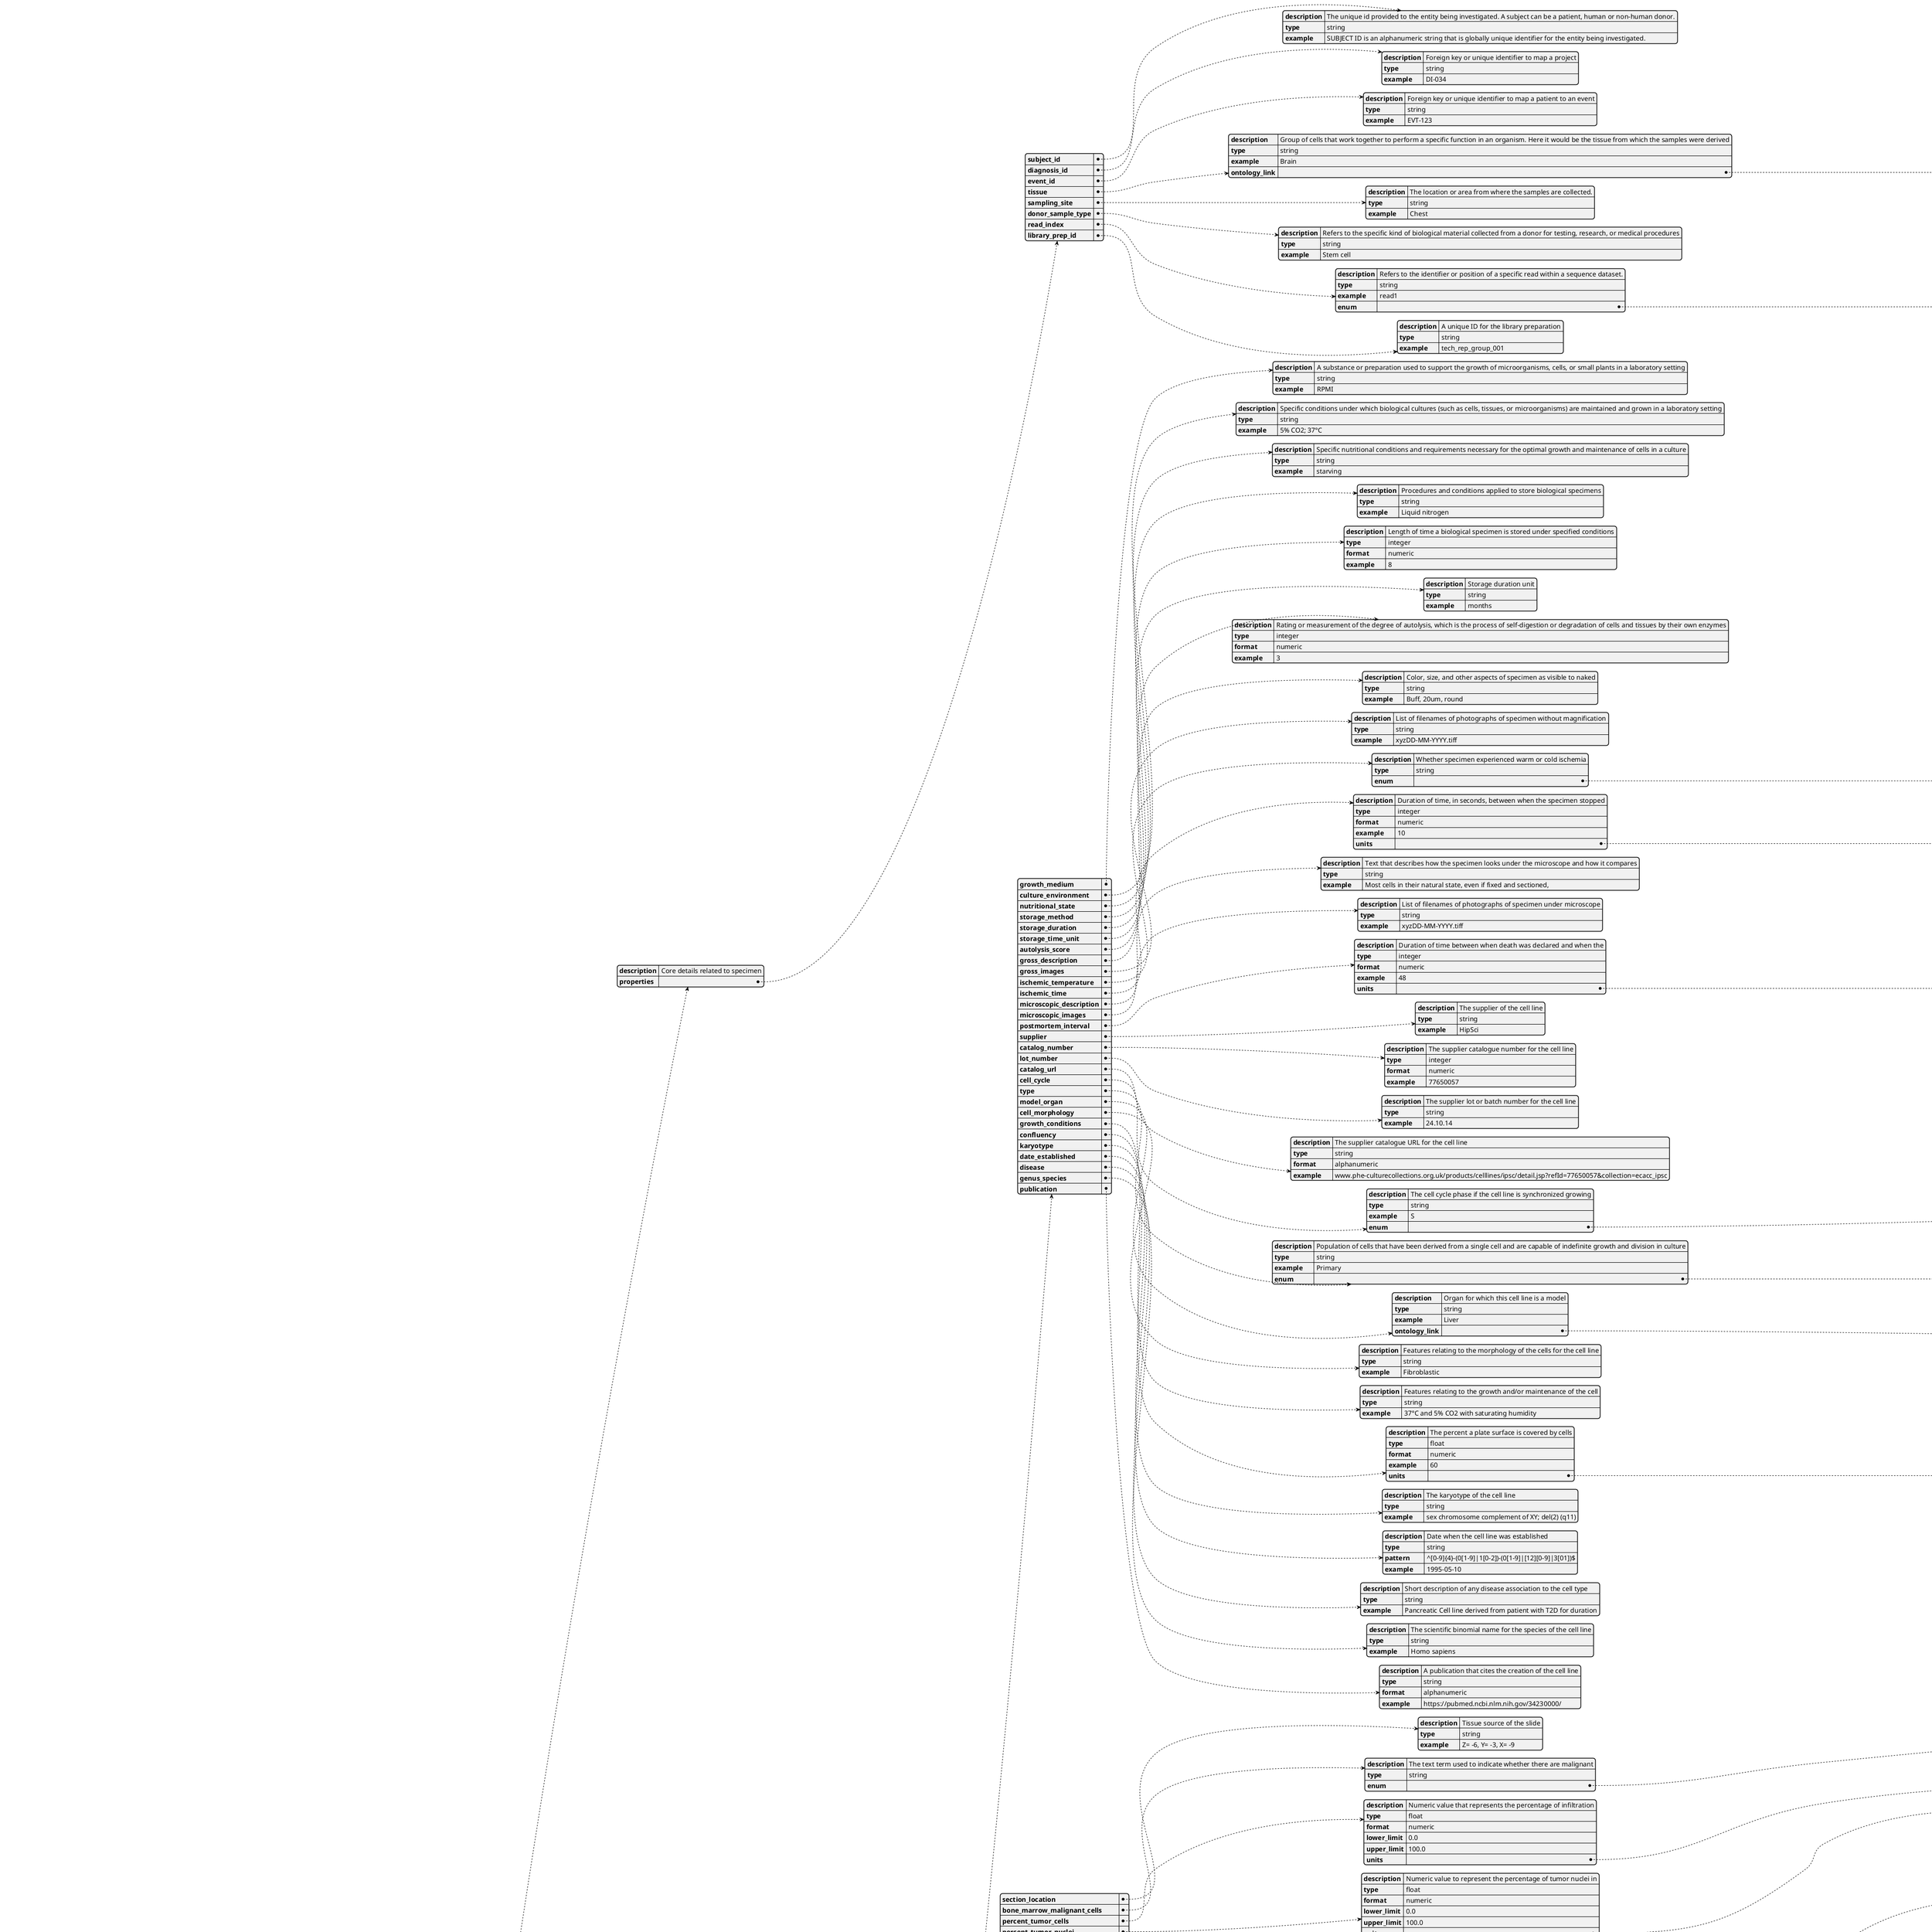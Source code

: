 @startyaml Specimen  
  Specimen:
    description: Describes the details related to specimen such as tissue, sampling
      site, preservation methods and platform
    properties:
      core:
        description: Core details related to specimen
        properties:
          subject_id:
            description: The unique id provided to the entity being investigated. A subject can be a patient, human or non-human donor.
            type: string
            example: SUBJECT ID is an alphanumeric string that is globally unique identifier for the entity being investigated.
          diagnosis_id:
            description: Foreign key or unique identifier to map a project
            type: string
            example: DI-034
          event_id:
            description: Foreign key or unique identifier to map a patient to an event
            type: string
            example: EVT-123
          tissue:
            description: Group of cells that work together to perform a specific function in an organism. Here it would be the tissue from which the samples were derived
            type: string
            example: Brain
            ontology_link:
              type: string
              description: Link to the ontology file
              url: https://www.ebi.ac.uk/ols4/ontologies/bto
          sampling_site:
            description: The location or area from where the samples are collected.
            type: string
            example: Chest
          donor_sample_type:
            description: Refers to the specific kind of biological material collected from a donor for testing, research, or medical procedures
            type: string
            example: Stem cell
          read_index:
            description: Refers to the identifier or position of a specific read within a sequence dataset.
            type: string
            example: read1
            enum:
            - read1
            - read2
            - read3
            - read4
            - index1
            - index2
            - single-end
            - non-indexed
          library_prep_id:
            description: A unique ID for the library preparation
            type: string
            example: tech_rep_group_001
      Cell-line:
        description: Details related to the cell-line from which the sample has been derived
        properties:
          growth_medium:
            description: A substance or preparation used to support the growth of microorganisms, cells, or small plants in a laboratory setting
            type: string
            example: RPMI
          culture_environment:
            description: Specific conditions under which biological cultures (such as cells, tissues, or microorganisms) are maintained and grown in a laboratory setting
            type: string
            example: 5% CO2; 37°C
          nutritional_state:
            description: Specific nutritional conditions and requirements necessary for the optimal growth and maintenance of cells in a culture
            type: string
            example: starving
          storage_method:
            description: Procedures and conditions applied to store biological specimens
            type: string
            example: Liquid nitrogen
          storage_duration:
            description: Length of time a biological specimen is stored under specified conditions
            type: integer
            format: numeric
            example: 8
          storage_time_unit:
            description: Storage duration unit
            type: string
            example: months
          autolysis_score:
            description: Rating or measurement of the degree of autolysis, which is the process of self-digestion or degradation of cells and tissues by their own enzymes
            type: integer
            format: numeric
            example: 3
          gross_description:
            description: Color, size, and other aspects of specimen as visible to naked
              eye
            type: string
            example: Buff, 20um, round
          gross_images:
            description: List of filenames of photographs of specimen without magnification
            type: string
            example: xyzDD-MM-YYYY.tiff
          ischemic_temperature:
            description: Whether specimen experienced warm or cold ischemia
            type: string
            enum:
            - Warm
            - Cold
          ischemic_time:
            description: Duration of time, in seconds, between when the specimen stopped
              receiving oxygen and when it was preserved or processed
            type: integer
            format: numeric
            example: 10
            units:
              description: Unit is a quantity of constant magnitude which is used to
                measure the magnitudes of other quantities of the same manner
              uom: mins
              encoding: UTF-8
          microscopic_description:
            description: Text that describes how the specimen looks under the microscope and how it compares
              with normal cells
            type: string
            example: Most cells in their natural state, even if fixed and sectioned,
              are almost invisible in an ordinary light microscope
          microscopic_images:
            description: List of filenames of photographs of specimen under microscope
            type: string
            example: xyzDD-MM-YYYY.tiff
          postmortem_interval:
            description: Duration of time between when death was declared and when the
              specimen was preserved or processed
            type: integer
            format: numeric
            example: 48
            units:
              description: Unit is a quantity of constant magnitude which is used to
                measure the magnitudes of other quantities of the same manner
              uom: hours
              encoding: UTF-8
          supplier:
            description: The supplier of the cell line
            type: string
            example: HipSci
          catalog_number:
            description: The supplier catalogue number for the cell line
            type: integer
            format: numeric
            example: 77650057
          lot_number:
            description: The supplier lot or batch number for the cell line
            type: string
            example: 24.10.14
          catalog_url:
            description: The supplier catalogue URL for the cell line
            type: string
            format: alphanumeric
            example: www.phe-culturecollections.org.uk/products/celllines/ipsc/detail.jsp?refId=77650057&collection=ecacc_ipsc
          cell_cycle:
            description: The cell cycle phase if the cell line is synchronized growing
              cells or the phase is known.
            type: string
            example: S
            enum:
            - S
            - G1
            - M
            - Synchronous
          type:
            description: Population of cells that have been derived from a single cell and are capable of indefinite growth and division in culture
            type: string
            example: Primary
            enum:
            - Primary
            - Immortalized
            - Stem cell
            - Stem cell-derived
            - Induced pluripotent
            - Synthetic
          model_organ:
            description: Organ for which this cell line is a model
            type: string
            example: Liver
            ontology_link:
              type: string
              description: Link to the ontology file
              url: https://www.ebi.ac.uk/ols4/ontologies/uberon
          cell_morphology:
            description: Features relating to the morphology of the cells for the cell line
            type: string
            example: Fibroblastic
          growth_conditions:
            description: Features relating to the growth and/or maintenance of the cell
              lines
            type: string
            example: 37°C and 5% CO2 with saturating humidity
          confluency:
            description: The percent a plate surface is covered by cells
            type: float
            format: numeric
            example: 60
            units:
              description: Unit is a quantity of constant magnitude which is used to
                measure the magnitudes of other quantities of the same manner
              uom: '%'
              encoding: UTF-8
          karyotype:
            description: The karyotype of the cell line
            type: string
            example: sex chromosome complement of XY; del(2) (q11)
          date_established:
            description: Date when the cell line was established
            type: string
            pattern: "^[0-9]{4}-(0[1-9]|1[0-2])-(0[1-9]|[12][0-9]|3[01])$"
            example: 1995-05-10
          disease:
            description: Short description of any disease association to the cell type
            type: string
            example: Pancreatic Cell line derived from patient with T2D for duration
              of 6.5 years
          genus_species:
            description: The scientific binomial name for the species of the cell line
            type: string
            example: Homo sapiens
          publication:
            description: A publication that cites the creation of the cell line
            type: string
            format: alphanumeric
            example: https://pubmed.ncbi.nlm.nih.gov/34230000/
      slide:
        description: Small, flat, usually rectangular piece of glass or plastic on which a sample of material, such as cells, tissues, or microorganisms, is mounted for microscopic examination
        properties:
          section_location:
            description: Tissue source of the slide
            type: string
            example: Z= -6, Y= -3, X= -9
          bone_marrow_malignant_cells:
            description: The text term used to indicate whether there are malignant
              cells in the bone marrow
            type: string
            enum:
            - Yes
            - No
            - Unknown
            - Not Reported
          percent_tumor_cells:
            description: Numeric value that represents the percentage of infiltration
              by tumor cells in a sample
            type: float
            format: numeric
            lower_limit: 0.0
            upper_limit: 100.0
            units:
              description: Unit is a quantity of constant magnitude which is used to
                measure the magnitudes of other quantities of the same manner
              uom: '%'
              encoding: UTF-8
          percent_tumor_nuclei:
            description: Numeric value to represent the percentage of tumor nuclei in
              a malignant neoplasm sample or specimen
            type: float
            format: numeric
            lower_limit: 0.0
            upper_limit: 100.0
            units:
              description: Unit is a quantity of constant magnitude which is used to
                measure the magnitudes of other quantities of the same manner
              uom: '%'
              encoding: UTF-8
          prostatic_chips_positive_count:
            description: The text term used to describe the number of positive prostatic chips, 
                which are generated from transurethral resection of the prostate (TURP) procedures 
                and are generally used for relieving urinary obstruction due to nodular hyperplasia 
                of the prostate
            type: integer
            format: numeric
            example: 9
          prostatic_chips_total_count:
            description: The text term used to describe the total number of prostatic
              chips, which are generated from transurethral resection of the prostate
              (TURP) procedures and are generally used for relieving urinary obstruction
              due to nodular hyperplasia of the prostate (benign prostatic hyperplasia)
            type: integer
            format: numeric
            example: 18
          prostatic_involvement_percentage:
            description: Numeric value that represents the percentage of prostatic involvement
              found in a specific tissue sample
            type: float
            format: numeric
            example: 7
            lower_limit: 0.0
            upper_limit: 100.0
      sample:
        description: Portion of material taken from a larger sample, typically for the purpose of analysis or examination
        properties:
          preservation_method:
            description: Text term that represents the method used to preserve the sample.
            type: string
            example: EDTA
            enum:
            - Cryopreserved
            - EDTA
            - FFPE
            - Fresh
            - Frozen
            - OCT
            - Snap
            - Frozen
            - Unknown
            - Not Reported
          specimen_type:
            description: The type of a material sample taken from a biological entity
              for testing, diagnostic, propagation, treatment or research purposes.
              This includes particular types of cellular molecules, cells, tissues,
              organs, body fluids, embryos, and body excretory substances
            type: string
            example: 2D Modified Conditionally Reprogrammed Cells
            enum:
            - 2D Classical Conditionally Reprogrammed Cells
            - 2D Modified Conditionally Reprogrammed Cells
            - 3D Air-Liquid Interface Organoid
            - 3D Neurosphere
            - 3D Organoid
            - Adherent Cell Line
            - Bone Marrow Components NOS
            - Bone Marrow NOS
            - Buccal Cells
            - Buffy Coat
            - Cell
            - Control Analyte;Derived Cell Line
            - Derived Cell Lines and Sorted Cells
            - EBV Immortalized
            - Fibroblasts from Bone Marrow
            - Granulocytes
            - Human Original Cells
            - Liquid Suspension Cell Line
            - Lymphocytes
            - Lymphoid
            - Mixed Adherent Suspension
            - Mononuclear Cells from Bone Marrow
            - Peripheral Blood Components NOS
            - Peripheral Blood NOS
            - Peripheral Whole Blood
            - Plasma
            - Pleural Effusion
            - Saliva
            - Serum
            - Solid Tissue
            - Sorted Cells
            - Sputum
            - Whole Bone Marrow
            - Unknown
            - Not Reported
            ontology_link:
              type: string
              description: Link to the ontology file
              url: https://bioportal.bioontology.org/ontologies/NCIT?p=classes&conceptid=http%3A%2F%2Fncicb.nci.nih.gov%2Fxml%2Fowl%2FEVS%2FThesaurus.owl%23C70713
          tissue_type:
            description: Text term that represents a description of the kind of tissue
              collected with respect to disease status or proximity to tumor tissue
            type: string
            example: Abnormal
            enum:
            - Abnormal
            - Normal
            - Peritumoral
            - Tumor
            - Unknown
            - Not Reported
            ontology_link:
              type: string
              description: Link to the ontology file
              url: https://bioportal.bioontology.org/ontologies/NCIT?p=classes&conceptid=http%3A%2F%2Fncicb.nci.nih.gov%2Fxml%2Fowl%2FEVS%2FThesaurus.owl%23C19697
          tumor_descriptor:
            description: Text that describes the kind of disease present in the tumor
              specimen as related to a specific timepoint.
            type: string
            example: NOS
            enum:
            - Metastatic
            - New Primary
            - NOS
            - Premalignant
            - Primary
            - Recurrence
            - Xenograft
            - Unknown
            - Not Reported
            - Not Applicable
          biospecimen_anatomic_site:
            description: Text term that represents the name of the primary disease site
              of the submitted tumor sample
            type: string
            example: Gland
            enum:
            - Sacrum
            - Salivary Gland
            - Scalp
            - Scapula
            - Sciatic Nerve
            - Scrotum
            - Seminal Vesicle
            - Shoulder
            - Sigmoid Colon
            - Sinus
            - Sinus(es)
            - Maxillary
            - Skeletal Muscle
            - Skin
            - Skull
            - Small Bowel
            - Small Bowel - Mucosa Only
            - Small Finger
            - Soft Tissue
            - Spinal Column
            - Spinal Cord
            - Spleen
            - Splenic Flexure
            - Sternum
            - Stomach
            - Stomach - Mucosa Only
            - Subcutaneous Tissue
            - Subglottis
            - Sublingual Gland
            - Submandibular Gland
            - Supraglottis
            - Synovium
            - Temporal Cortex
            - Tendon
            - Testis
            - Thigh
            - Thoracic Spine
            - Thorax
            - Throat
            - Thumb
            - Thymus
            - Thyroid
            - Tibia
            - Tongue
            - Tonsil
            - Tonsil (Pharyngeal)
            - Trachea / Major Bronchi
            - Transverse Colon
            - Trunk
            - Umbilical Cord
            - Ureter
            - Urethra
            - Urinary Tract
            - Uterus
            - Uvula
            - Vagina
            - Vas Deferens
            - Vein
            - Venous
            - Vertebra
            - Vulva
            - White Blood Cells
            - Wrist
            - Other
            - Unknown
            - Not Reported
            - Not Allowed To Collect
          biospecimen_laterality:
            description: For tumors in paired organs, designates the side on which the
              specimen was obtained.
            type: string
            example: Bilateral
            enum:
            - Bilateral
            - Left
            - Right
            - Unknown
            - Not Reported
          catalog_reference:
            description: HCMI catalog reference number for cancer model
            type: string
            pattern: "^HCM-CSHL-\\d{4}-[A-Z]\\d{2}$"
            example: HCM-CSHL-0459-C17
          current_weight:
            description: Numeric value that represents the current weight of the sample,
              measured in milligrams.
            type: float
            format: numeric
            example: 76.8
            units:
              description: Unit is a quantity of constant magnitude which is used to
                measure the magnitudes of other quantities of the same manner
              uom: mg
              encoding: UTF-8
          days_to_collection:
            description: The number of days from the index date to the date a sample
              was collected for a specific study or project.
            type: integer
            format: numeric
            example: 3
            units:
              description: Unit is a quantity of constant magnitude which is used to
                measure the magnitudes of other quantities of the same manner
              uom: days
              encoding: UTF-8
          days_to_sample_procurement:
            description: The number of days from the index date to the date a patient
              underwent a procedure (e.g. surgical resection) yielding a sample that
              was eventually used for research.
            type: integer
            format: numeric
            example: 4
            units:
              description: Unit is a quantity of constant magnitude which is used to
                measure the magnitudes of other quantities of the same manner
              uom: days
              encoding: UTF-8
          diagnosis_pathologically_confirmed:
            description: The histologic description of tissue or cells confirmed by
              a pathology review of frozen or formalin fixed slide(s) completed after
              the diagnostic pathology review of the tumor sample used to extract analyte(s).
            type: boolean
          distance_normal_to_tumor:
            description: Text term to signify the distance between the tumor tissue
              and the normal control tissue that was procured for matching normal DNA.
            type: string
            enum:
            - Adjacent (< or = 2cm)
            - Distal (>2cm)
            - Unknown
            - Not Reported
          distributor_reference:
            description: Distributor reference number for cancer model.
            type: string
            example: 23.11d
          freezing_method:
            description: Text term that represents the method used for freezing the
              sample.
            type: string
            example: cryopreservation
          growth_rate:
            description: Rate at which the model grows, measured as hours to time to
              split.
            type: integer
            format: numeric
            example: 72
            units:
              description: Unit is a quantity of constant magnitude which is used to
                measure the magnitudes of other quantities of the same manner
              uom: hours
              encoding: UTF-8
          initial_weight:
            description: Numeric value that represents the initial weight of the sample,
              measured in milligrams
            type: integer
            format: numeric
            example: 56
            units:
              description: Unit is a quantity of constant magnitude which is used to
                measure the magnitudes of other quantities of the same manner
              uom: mg
              encoding: UTF-8
          intermediate_dimension:
            description: Intermediate dimension of the sample, in millimeters.
            type: integer
            format: numeric
            example: 19
            units:
              description: Unit is a quantity of constant magnitude which is used to
                measure the magnitudes of other quantities of the same manner
              uom: mm
              encoding: UTF-8
          longest_dimension:
            description: Numeric value that represents the longest dimension of the
              sample, measured in millimeters.
            type: integer
            format: numeric
            example: 20
            units:
              description: Unit is a quantity of constant magnitude which is used to
                measure the magnitudes of other quantities of the same manner
              uom: mm
              encoding: UTF-8
          method_of_sample_procurement:
            description: The method used to procure the sample used to extract analyte(s)
            type: string
            example: Autopsy
            enum:
            - Abdomino-perineal Resection of Rectum
            - Anterior Resection of Rectum
            - Ascites Drainage
            - Aspirate
            - Autopsy
            - Biopsy
            - Blood Draw
            - Bone Marrow Aspirate
            - Buccal Mucosal Resection
            - Core Biopsy
            - Cystectomy
            - Deep Parotidectomy
            - Endo Rectal Tumor Resection
            - Endolaryngeal Excision
            - Endoscopic Biopsy
            - Endoscopic Mucosal Resection (EMR)
            - Enucleation
            - Excisional Biopsy
            - Fine Needle Aspiration
            - Full Hysterectomy
            - Glossectomy
            - Gross Total Resection
            - Hand Assisted Laparoscopic Radical Nephrectomy
            - Hysterectomy NOS
            - Incisional Biopsy
            - Indeterminant
            - Laparoscopic Biopsy
            - Laparoscopic Partial Nephrectomy
            - Laparoscopic Radical Nephrectomy
            - Laparoscopic Radical Prostatectomy with Robotics
            - Laparoscopic Radical Prostatectomy without Robotics
            - Laryngopharyngectomy
            - Left Hemicolectomy
            - Liquid Biopsy
            - Lobectomy
            - Local Resection (Exoresection
            - wall resection)
            - Lumpectomy
            - Lymph Node Dissection
            - Lymphadenectomy
            - Mandibulectomy
            - Maxillectomy
            - Metastasectomy
            - Modified Radical Mastectomy
            - Needle Biopsy
            - Omentectomy
            - Oophorectomy
            - Open Craniotomy
            - Open Partial Nephrectomy
            - Open Radical Nephrectomy
            - Open Radical Prostatectomy
            - Orchiectomy
            - Other Surgical Resection
            - Palatectomy
            - Pan-Procto Colectomy
            - Pancreatectomy
            - Paracentesis
            - Parotidectomy
            - NOS
            - Partial Hepatectomy
            - Partial Laryngectomy
            - Partial Maxillectomy
            - Partial Nephrectomy
            - Peritoneal Lavage
            - Pneumonectomy
            - Punch Biopsy
            - Radical Hysterectomy
            - Radical Maxillectomy
            - Radical Nephrectomy
            - Radical Prostatectomy
            - Right Hemicolectomy
            - Salpingectomy
            - Salpingo-oophorectomy
            - Sigmoid Colectomy
            - Simple Hysterectomy
            - Simple Mastectomy
            - Subtotal Prostatectomy
            - Subtotal Resection
            - Superficial Parotidectomy
            - Supracervical Hysterectomy
            - Supracricoid Laryngectomy
            - Supraglottic Laryngectomy
            - Surgical Resection
            - Thoracentesis
            - Thoracoscopic Biopsy
            - Tonsillectomy
            - Total Colectomy
            - Total Hepatectomy
            - Total Laryngectomy
            - Total Mastectomy
            - Total Nephrectomy
            - Transoral Laser Excision
            - Transplant
            - Transurethral resection (TURBT)
            - Transurethral Resection (TURP)
            - Transverse Colectomy
            - Tumor Debulking
            - Tumor Resection
            - Vertical Hemilaryngectomy
            - Wedge Resection
            - Whipple Procedure
            - Other
            - Unknown
            - Not Reported
            - Not Allowed To Collect
          passage_count:
            description: Number of passages (splits) between the original tissue and
              this model.
            type: integer
            format: numeric
            example: 3
          pathology_report_uuid:
            description: UUID of the related pathology report
            type: string
            pattern: "^UUID\\d+$"
            example: UUID42561
          sample_ordinal:
            description: A number describing the samples place in an ordered sequence.
            type: integer
            format: numeric
            example: 119
          shortest_dimension:
            description: Numeric value that represents the shortest dimension of the
              sample, measured in millimeters
            type: integer
            format: numeric
            example: 9
            units:
              description: Unit is a quantity of constant magnitude which is used to
                measure the magnitudes of other quantities of the same manner
              uom: mm
              encoding: UTF-8
          time_between_clamping_and_freezing:
            description: Numeric representation of the elapsed time between the surgical
              clamping of blood supply and freezing of the sample, measured in minutes.
            type: integer
            format: numeric
            example: 9
            units:
              description: Unit is a quantity of constant magnitude which is used to
                measure the magnitudes of other quantities of the same manner
              uom: mins
              encoding: UTF-8
          time_between_excision_and_freezing:
            description: Numeric representation of the elapsed time between the excision
              and freezing of the sample, measured in minutes.
            type: integer
            format: numeric
            example: 5
            units:
              description: Unit is a quantity of constant magnitude which is used to
                measure the magnitudes of other quantities of the same manner
              uom: mins
              encoding: UTF-8
          tissue_collection_type:
            description: The text term used to describe the type of collection used
              to obtain tissue
            type: string
            enum:
            - Prospective
            - Retrospective
          tumor_code:
            description: Diagnostic tumor code of the tissue sample source.
            type: string
            enum:
            - Acute Leukemia of Ambiguous Lineage (ALAL)
            - Acute lymphoblastic leukemia (ALL)
            - Acute myeloid leukemia (AML)
            - Anal Cancer (all types)
            - Cervical Cancer (all types)
            - Clear cell sarcoma of the kidney (CCSK)
            - Ependymoma
            - Glioblastoma (GBM)
            - Low grade glioma (LGG)
            - Medulloblastoma
            - Other
            - Rhabdoid tumor
            - Diffuse Large B-Cell Lymphoma (DLBCL)
            - Ewing sarcoma
            - Induction Failure AML (AML-IF)
            - Lung Cancer (all types)
            - Neuroblastoma (NBL)
            - Anaplastic large cell lymphoma
            - Burkitt lymphoma (BL)
            - Non cancerous tissue
            - Osteosarcoma (OS)
            - Rhabdoid tumor (kidney) (RT)
            - Rhabdomyosarcoma
            - Soft tissue sarcoma
            - Non-rhabdomyosarcoma
            - Wilms tumor (WT)
            ontology_link:
              type: string
              description: Link to the ontology file
              url: https://bioportal.bioontology.org/ontologies/NCIT?p=classes&conceptid=http%3A%2F%2Fncicb.nci.nih.gov%2Fxml%2Fowl%2FEVS%2FThesaurus.owl%23C177615
          tumor_code_id:
            description: BCR-defined id code for the tumor sample.
            type: integer
            format: numeric
            enum:
            - 0
            - 1
            - 2
            - 3
            - 4
            - 10
            - 15
            - 20
            - 21
            - 30
            - 40
            - 41
            - 50
            - 51
            - 52
            - 60
            - 61
            - 62
            - 63
            - 64
            - 65
            - 70
            - 71
            - 80
            - 81
          fresh_slicing_method:
            description: The method by which fresh tissue was sliced
            type: string
            example: Vibrotome
          final_slicing_method:
            description: The method by which the final slice was obtained
            type: string
            example: Cryosectioning
          post_resection_interval:
            description: Length of time between surgical resection and fresh slicing
              of tissue
            type: integer
            format: numeric
            example: 11
            units:
              description: Unit is a quantity of constant magnitude which is used to
                measure the magnitudes of other quantities of the same manner
              uom: min
              encoding: UTF-8
          post_resection_interval_unit:
            description: The unit of time in which the post resection interval is expressed
            type: string
            example: day
          pre_final_slice_preservation_method:
            description: Tissue preservation method used prior to final slicing
            type: string
            example: freezing
          post_final_slicing_interval:
            description: Length of time between secondary slicing and hybridization
            type: integer
            format: numeric
            example: 7
          post_final_slicing_interval_unit:
            description: The unit of time in which the post final slicing interval is
              expressed
            type: string
            example: day
          permeabilisation_time:
            description: The permeabilisation time in time units that the tissue was
              exposed to
            type: integer
            format: numeric
            example: 12
            units:
              description: Unit is a quantity of constant magnitude which is used to
                measure the magnitudes of other quantities of the same manner
              uom: mins
              encoding: UTF-8
          permeabilisation_time_unit:
            description: The unit in which permeabilisation time is expressed
            type: string
            example: mins
      Read group:
        description: Used to keep track of the different sources of sequencing data within a single sequencing experiment
        properties:
          experiment_name:
            description: Submitter-defined name for the experiment
            type: string
            example: RNA sequencing
          is_paired_end:
            description:  indicates whether each read in a dataset is part of a paired-end sequencing experiment
            type: boolean
            enum:
            - True
            - False
          library_name:
            description: Name or identifier assigned to a library in a sequencing experiment
            type: string
            example: Total RNA library
          library_selection:
            description: Method used to select the DNA fragments that are included in a sequencing library
            type: string
            example: miRNA Size Fractionation
            enum:
            - Affinity Enrichment
            - Hybrid Selection
            - miRNA Size Fractionation
            - Other
            - PCR
            - Poly-T Enrichment
            - Random
            - rRNA Depletion
          library_strategy:
            description: Overall approach or method used to create a sequencing library from a biological sample
            type: string
            example: Bisulfite-Seq
            enum:
            - ATAC-Seq
            - Bisulfite-Seq
            - ChIP-Seq
            - HiChIP
            - m6A MeRIP-Seq
            - miRNA-Seq
            - RNA-Seq
            - scATAC-Seq
            - scRNA-Seq
            - Targeted Sequencing
            - WGS
            - WXS
          platform:
            description: Name of the platform used to obtain data
            type: string
            example: PacBio
            enum:
            - Complete Genomics
            - Illumina
            - Ion Torrent
            - LS454
            - Other
            - PacBio
            - SOLiD
          read_group_name:
            description: Refers to a set of reads that are generated from a single run
              of a sequencing instrument
            type: string
            example: ID:H0164.2
          read_length:
            description: Number of base pairs in a DNA sequence read obtained from a sequencing experiment
            type: integer
            format: numeric
            example: 60
          sequencing_center:
            description: Name of the center that provided the sequence files
            type: string
            example: Donelly, Norwegian
          target_capture_kit:
            description: Description that can uniquely identify a target capture kit.
              Suggested value is a combination of vendor, kit name, and kit version
            type: string
            enum:
            - Custom AmpliSeq Cancer Hotspot GENIE-MDA Augmented Panel v1 - 46 Genes
            - Custom GENIE-DFCI OncoPanel - 275 Genes
            - Custom GENIE-DFCI Oncopanel - 300 Genes
            - Custom GENIE-DFCI Oncopanel - 447 Genes
            - Custom HaloPlex DLBCL Panel - 370 Genes
            - Custom Ion AmpliSeq Hotspot GENIE-MOSC3 Augmented Panel - 74 Genes
            - Custom Large Construct Capture TARGET-OS Panel - 8 Genes
            - Custom MSK IMPACT Panel - 341 Genes
            - Custom MSK IMPACT Panel - 410 Genes
            - Custom MSK IMPACT Panel - 468 Genes
            - Custom Myeloid GENIE-VICC Panel - 37 Genes
            - Custom Personalis ACEcp VAREPOP-APOLLO Panel v2
            - Custom PGDX SureSelect CancerSelect VAREPOP-APOLLO Panel - 203 Genes
            - Custom PGDX SureSelect CancerSelect VAREPOP-APOLLO Panel - 88 Genes
            - Custom SeqCap EZ BeatAML Panel - 12.5 Mb
            - Custom SeqCap EZ HGSC VCRome v2.1 ER Augmented v1
            - Custom SeqCap EZ HGSC VCRome v2.1 ER Augmented v2
            - Custom SeqCap EZ TARGET-OS Panel - 7.0 Mb
            - Custom Solid Tumor GENIE-VICC Panel - 34 Genes
            - Custom SureSelect CGCI-BLGSP Panel - 4.6 Mb
            - Custom SureSelect CGCI-BLGSP Panel - 7.8 Mb
            - Custom SureSelect CGCI-HTMCP-CC KMT2D And Hotspot Panel - 37.0 Kb
            - Custom SureSelect CGCI-HTMCP-CC Panel - 19.7 Mb
            - Custom SureSelect GENIE-UHN Panel - 555 Genes
            - Custom SureSelect Human All Exon v1.1 Plus 3 Boosters
            - Custom SureSelect TARGET-AML_NBL_WT Panel - 2.8 Mb
            - Custom Twist Broad Exome v1.0 - 35.0 Mb
            - Custom Twist Broad PanCancer Panel - 396 Genes
            - Custom Twist MP2PRT-WT Panel - 52 Kb
            - Foundation Medicine T5a Panel - 322 Genes
            - Foundation Medicine T7 Panel - 429 Genes
            - Ion AmpliSeq Cancer Hotspot Panel v2
            - Ion AmpliSeq Comprehensive Cancer Panel
            - Nextera DNA Exome
            - Nextera Rapid Capture Exome v1.2
            - Not Applicable
            - SeqCap EZ HGSC VCRome v2.1
            - SeqCap EZ Human Exome v2.0
            - SeqCap EZ Human Exome v3.0
            - SureSelect Human All Exon v3
            - SureSelect Human All Exon v4
            - SureSelect Human All Exon v5
            - SureSelect Human All Exon v5 + UTR
            - TruSeq Amplicon Cancer Panel
            - TruSeq Exome Enrichment - 62 Mb
            - TruSeq RNA Exome
            - TruSight Myeloid Sequencing Panel
            - Twist Human Comprehensive Exome
            - xGen Exome Research Panel v1.0
            - Unknown
          adapter_name:
            description: Name of the sequencing adapter
            type: string
            example: H7xx
          adapter_sequence:
            description: Base sequence of the sequencing adapter
            type: string
            example: TCGCCTTA
          base_caller_name:
            description: Base calling is the process by which an order of nucleotides
              in a template is inferred during a sequencing reaction
            type: string
            example: Albacore
            enum:
            - Albacore
            - Guppy
            - Scrappie
            - Flappie
          base_caller_version:
            description: Version of the base caller
            type: string
            example: v2.1.10
          chipseq_antibody:
            description: The antibody used in the ChIP-Seq assay
            type: string
            example: abcam ab4729 anti-H3K27ac
          chipseq_target:
            description: Antibody target of the ChIP-Seq assay
            type: string
            example: H3K4me1
            enum:
            - H3K4me1
            - H3K4me3
            - H3K9me3
            - H3K27me3
            - H3K36me3
            - H3K27ac
            - Input Control
            - Unknown
          days_to_sequencing:
            description: Number of days between the date used for index and the date
              the read group was sequenced
            type: integer
            format: numeric
            example: 3
          flow_cell_barcode:
            description: Unique molecular identifier (barcode) that is added to DNA fragments during library preparation for sequencing
            type: string
          fragment_maximum_length:
            description: Maximum length of the sequenced fragments (e.g., as predicted
              by Agilent Bioanalyzer)
            type: integer
            format: numeric
            example: 600
          fragment_mean_length:
            description: Mean length of the sequenced fragments (e.g., as predicted
              by Agilent Bioanalyzer)
            type: integer
            format: numeric
            example: 550
          fragment_minimum_length:
            description: Minimum length of the sequenced fragments (e.g., as predicted
              by Agilent Bioanalyzer)
            type: integer
            format: numeric
            example: 300
          fragment_standard_deviation_length:
            description: Standard deviation of the sequenced fragments length (e.g.,
              as predicted by Agilent Bioanalyzer)
            type: float
            format: numeric
            example: 10.7
          fragmentation_enzyme:
            description: The restriction enzyme used for nucleotide fragmentation
            type: string
            example: MboI
            enum:
            - MboI
            - Unknown
            - Not applicable
          includes_spike_ins:
            description: The restriction enzyme used for nucleotide fragmentation
            type: boolean
            enum:
            - True
            - False
          instrument_model:
            description: Specific model of sequencing instrument used.
            type: string
            enum:
            - 454 GS FLX Titanium
            - AB SOLiD 2
            - AB SOLiD 3
            - AB SOLiD 4
            - Complete Genomics
            - Illumina Genome Analyzer II
            - Illumina Genome
            - Analyzer IIx
            - Illumina HiSeq 2000
            - Illumina HiSeq 2500
            - Illumina HiSeq 4000
            - Illumina HiSeq X Five
            - Illumina HiSeq X Ten
            - Illumina MiSeq
            - Illumina NextSeq
            - Illumina NovaSeq 6000
            - Illumina NovaSeq X
            - Ion Torrent PGM
            - Ion Torrent Proton
            - Ion Torrent S5
            - Other
            - PacBio RS
            - Unknown
            - Not Reported
          lane_number:
            description: The basic machine unit for sequencing. For Illumina machines,
              this reflects the physical lane number. Wrong or missing information may
              affect analysis results
            type: integer
            format: numeric
            example: 3
          library_preparation_kit_catalog_number:
            description: Catalog of Library Preparation Kit
            type: integer
            format: numeric
            example: 20091660
          library_preparation_kit_name:
            description: Name of Library Preparation Kit
            type: string
            example: MicroPlex Library Preparation Kit
          library_preparation_kit_vendor:
            description: Vendor of Library Preparation Kit
            type: string
            example: Illumina
          library_preparation_kit_version:
            description: Version of Library Preparation Kit
            type: string
            example: v3
          library_strand:
            description: The orientation of the RNA fragment can be preserved or lost during library preparation. If the orientation is preserved, it enables you to determine the directionality of the original RNA transcript
            type: string
            enum:
            - Unstranded
            - First Stranded
            - Second Stranded
            - Not Applicable
          multiplex_barcode:
            description: Individual "barcode" sequences are added to each DNA fragment
              during next-generation sequencing (NGS) library preparation. The barcode/index
              sequence used. Wrong or missing information may affect analysis results
            type: string
          number_expect_cells:
            description: Expected number of recovered cells in droplet-based single-cell
              libraries.
            type: integer
            format: numeric
            example: 4000
          rin:
            description: A numerical assessment of the integrity of RNA based on the
              entire electrophoretic trace of the RNA sample including the presence
              or absence of degradation products.
            type: integer
            format: numeric
            example: 9
            lower_limit: 0
            upper_limit: 10
          sequencing_date:
            description: Date of sequencing in YYYY-MM-DD format
            type: string
            pattern: "^[0-9]{4}-(0[1-9]|1[0-2])-(0[1-9]|[12][0-9]|3[01])$"
          single_cell_library:
            description: Library preparation strategy that distinguishes different single-cell
              assays.
            type: string
            example: Chromium 3' Gene Expression v2 Library
          size_selection_range:
            description: Range of size selection
            type: integer
            format: numeric
            example: 500
          spike_ins_concentration:
            description: Spike-in concentration
            type: integer
            format: numeric
            example: 30
            units:
              description: Unit is a quantity of constant magnitude which is used to
                measure the magnitudes of other quantities of the same manner
              uom: ng/µL.
              encoding: UTF-8
          spike_ins_fasta:
            description: Name of the FASTA file that contains the spike-in sequences
            type: string
            example: xyz.fasta
          to_trim_adapter_sequence:
            description: Does the user suggest adapter trimming?
            type: boolean
      Portion:
        description: Sample taken from a larger specimen for analysis or storage
        properties:
          creation_datetime:
            description: The datetime of portion creation encoded as seconds from epoch
            type: integer
            format: numeric
            example: 1715867021
          portion_number:
            description: Numeric value that represents the sequential number assigned
              to a portion of the sample
            type: integer
            format: numeric
            example: 54
      Analyte:
        description: A substance or component that is being measured or analyzed in a specimen
        properties:
          analyte_type:
            description: Text term that represents the kind of molecular specimen analyte.
            type: string
            enum:
            - cfDNA
            - DNA
            - EBV Immortalized Normal
            - FFPE DNA
            - FFPE RNA
            - GenomePlex (Rubicon) Amplified DNA
            - m6A Enriched RNA
            - Nuclei RNA
            - Repli-G (Qiagen) DNA
            - Repli-G Pooled (Qiagen) DNA
            - Repli-G X (Qiagen) DNA
            - RNA
            - Total RNA
            ontology_link:
              type: string
              description: Link to the ontology file
              url: https://bioportal.bioontology.org/ontologies/NCIT?p=classes&conceptid=http%3A%2F%2Fncicb.nci.nih.gov%2Fxml%2Fowl%2FEVS%2FThesaurus.owl%23C156434
          a260_a280_ratio:
            description: Numeric value that represents the sample ratio of nucleic acid
              absorbance at 260 nm and 280 nm, used to determine a measure of DNA purity
            type: float
            format: numeric
            example: 1.8
          amount:
            description: Weight in grams or volume in mL
            type: integer
            format: numeric
            example: 2
            units:
              description: Unit is a quantity of constant magnitude which is used to
                measure the magnitudes of other quantities of the same manner
              uom: gm
              encoding: UTF-8
          analyte_quantity:
            description: The quantity in micrograms (μg) of the analyte(s) derived from
              the analyte(s) shipped for sequencing and characterization.
            type: integer
            format: numeric
            example: 110
            units:
              description: Unit is a quantity of constant magnitude which is used to
                measure the magnitudes of other quantities of the same manner
              uom: μg
              encoding: UTF-8
          analyte_volume:
            description: The volume in microliters (μl) of the aliquot(s) derived from
              the analyte(s) shipped for sequencing and characterization.
            type: integer
            format: numeric
            example: 200
            units:
              description: Unit is a quantity of constant magnitude which is used to
                measure the magnitudes of other quantities of the same manner
              uom: μl
              encoding: UTF-8
          concentration:
            description: Numeric value that represents the concentration of an analyte
              or aliquot extracted from the sample or sample portion, measured in milligrams
              per milliliter.
            type: integer
            format: numeric
            example: 30
            units:
              description: Unit is a quantity of constant magnitude which is used to
                measure the magnitudes of other quantities of the same manner
              uom: mg/ml
              encoding: UTF-8
          experimental_protocol_type:
            description: The type of experiment used to extract the analyte.
            type: string
            example: Allprep RNA Extraction
            enum:
            - aDNA Preparation Type
            - Allprep FFPE DNA
            - Allprep RNA Extraction
            - Chemical Lysis DNA Extraction
            - Genomplex
            - HighPure miRNA (Allprep DNA) FFPE RNA
            - mirVana (Allprep DNA) RNA
            - nRNA - Melanoma Protocol
            - Pre-extracted DNA received by TSS
            - Repli-G
            - Repli-G X
            - Total RNA
          normal_tumor_genotype_snp_match:
            description: Text term that represents whether or not the genotype of the
              normal tumor matches or if the data is not available
            type: string
            enum:
            - Yes
            - No
            - Unknown
            - Not Reported
            - Not Allowed To Collect
          ribosomal_rna_28s_16s_ratio:
            description: The 28S/18S ribosomal RNA band ratio used to assess the quality
              of total RNA.
            type: float
            format: numeric
            example: 2.5
          spectrophotometer_method:
            description: Name of the method used to determine the concentration of purified
              nucleic acid within a solution
            type: string
            example: Infrared spectrophotometer
          well_number:
            description: Numeric value that represents the well location within a plate
              for the analyte or aliquot from the sample
            type: string
            example: B8
      Aliquot:
        description: Portion of a specimen that has been divided from the original specimen for the purpose of analysis, storage, or distribution
        properties:
          aliqout_quantity:
            description: The quantity in micrograms (μg) of the aliquot(s) derived from
              the analyte(s) shipped for sequencing and characterization
            type: integer
            format: numeric
            example: 55
            units:
              description: Unit is a quantity of constant magnitude which is used to
                measure the magnitudes of other quantities of the same manner
              uom: μg
              encoding: UTF-8
          aliquot_volume:
            description: The volume in microliters (μl) of the aliquot(s) derived from
              the analyte(s) shipped for sequencing and characterization
            type: integer
            format: numeric
            example: 550
            units:
              description: Unit is a quantity of constant magnitude which is used to
                measure the magnitudes of other quantities of the same manner
              uom: μl
              encoding: UTF-8
          amount:
            description: Weight in grams or volume in mL.
            type: float
            format: numeric
            example: 0.5
            units:
              description: Unit is a quantity of constant magnitude which is used to
                measure the magnitudes of other quantities of the same manner
              uom: gm, mL
              encoding: UTF-8
          no_matched_normal_low_pass_wgs:
            description: There will be no matched normal low pass WGS aliquots for this
              case that can be used for variant calling purposes. The GDC may elect
              to use a single tumor calling pipeline to process this data.
            type: boolean
            enum:
            - True
            - False
          no_matched_normal_target_sequencing:
            description: There will be no matched normal Targeted Sequencing aliquots
              for this case that can be used for variant calling purposes. The GDC may
              elect to use a single tumor calling pipeline to process this data.
            type: boolean
            enum:
            - True
            - False
          no_matched_normal_wgs:
            description: There will be no matched normal WGS aliquots for this case
              that can be used for variant calling purposes. The GDC may elect to use
              a single tumor calling pipeline to process this data.
            type: boolean
            enum:
            - True
            - False
          no_matched_normal_wxs:
            description: There will be no matched normal WXS aliquots for this case
              that can be used for variant calling purposes. The GDC may elect to use
              a single tumor calling pipeline to process this data.
            type: boolean
            enum:
            - True
            - False
          selected_normal_low_pass_wgs:
            description: Denotes which low-pass WGS normal aliquot the submitter prefers
              to use for variant calling. Only one normal per experimental strategy
              per case can be selected.
            type: boolean
            enum:
            - True
            - False
          selected_normal_targeted_sequencing:
            description: Denotes which targeted_sequencing normal aliquot the submitter
              prefers to use for variant calling. Only one normal per experimental strategy
              per case can be selected
            type: boolean
            enum:
            - True
            - False
          selected_normal_wgs:
            description: Denotes which WGS normal aliquot the submitter prefers to use
              for variant calling. Only one normal per experimental strategy per case
              can be selected.
            type: boolean
            enum:
            - True
            - False
          selected_normal_wxs:
            description: Denotes which WXS normal aliquot the submitter prefers to use
              for variant calling. Only one normal per experimental strategy per case
              can be selected.
            type: boolean
            enum:
            - True
            - False
@endyaml
